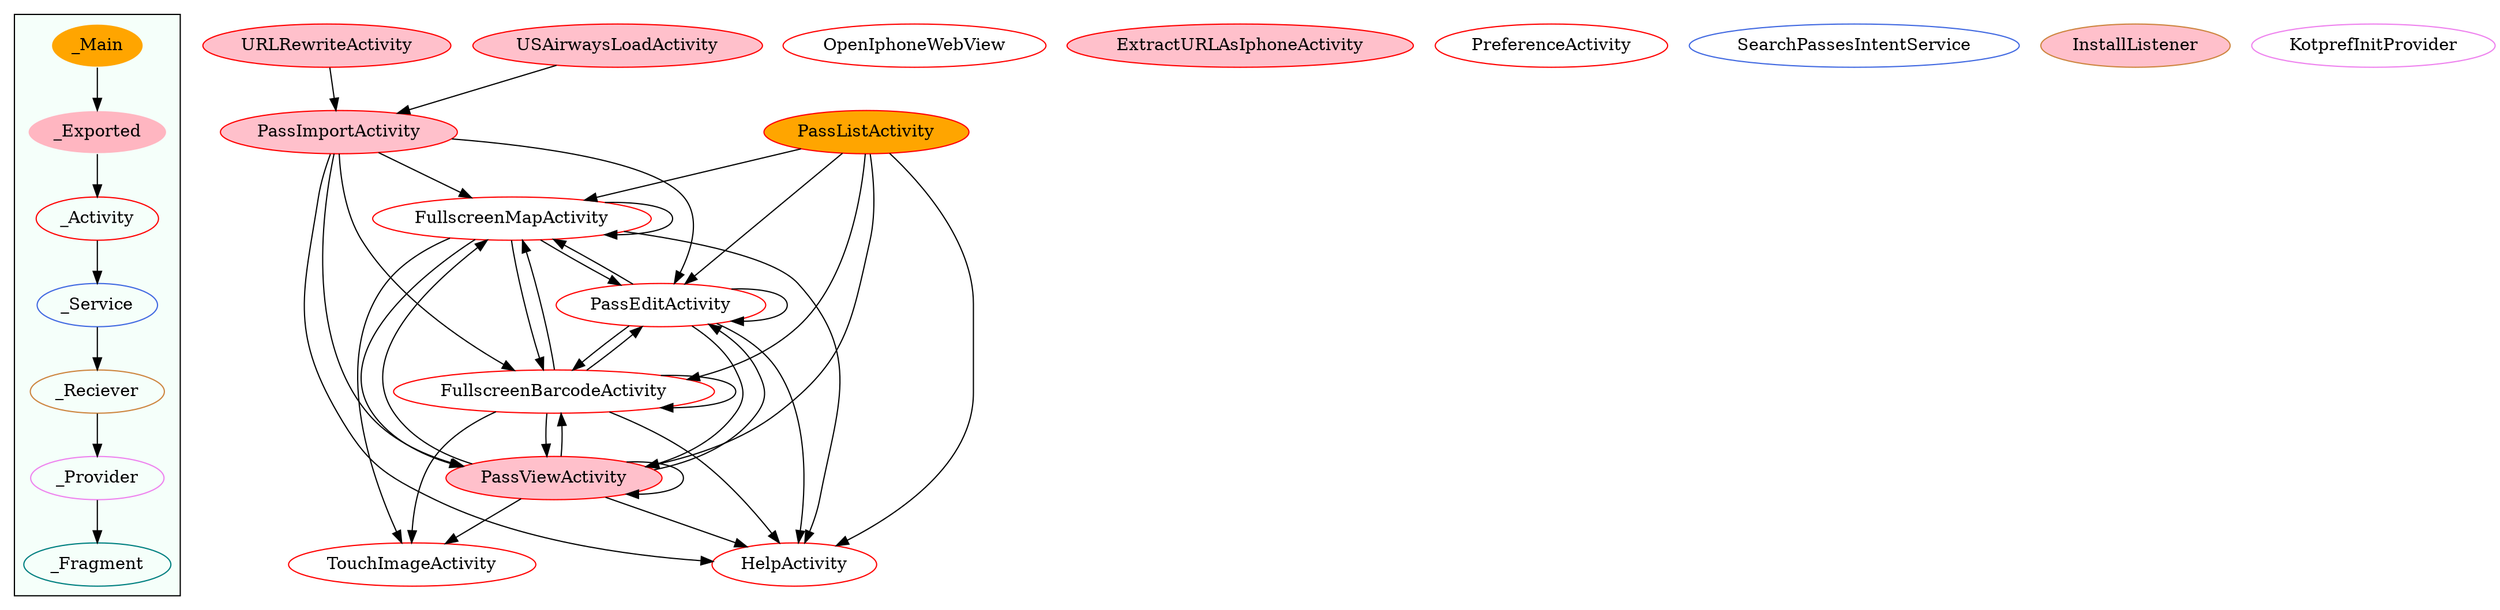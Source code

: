 digraph G {
subgraph cluster_legend{ 
bgcolor=mintcream;
_Activity[color = red];
_Service[color = royalblue];
_Provider[color = violet];
_Reciever[color = peru];
_Fragment[color = teal];
_Main[style=filled, fillcolor=orange, color = mintcream];
_Exported[style=filled, fillcolor=lightpink, color = mintcream];
_Main -> _Exported -> _Activity -> _Service -> _Reciever -> _Provider -> _Fragment; 
}
FullscreenMapActivity[color = red];
PassEditActivity[color = red];
HelpActivity[color = red];
TouchImageActivity[color = red];
OpenIphoneWebView[color = red];
URLRewriteActivity[style=filled, fillcolor=pink, color = red];
ExtractURLAsIphoneActivity[style=filled, fillcolor=pink, color = red];
USAirwaysLoadActivity[style=filled, fillcolor=pink, color = red];
PreferenceActivity[color = red];
PassViewActivity[style=filled, fillcolor=pink, color = red];
PassListActivity[style=filled, fillcolor=orange, color = red];
FullscreenBarcodeActivity[color = red];
PassImportActivity[style=filled, fillcolor=pink, color = red];
SearchPassesIntentService[color = royalblue];
InstallListener[style=filled, fillcolor=pink, color = peru];
KotprefInitProvider[color = violet];
FullscreenMapActivity->FullscreenBarcodeActivity;
FullscreenMapActivity->PassViewActivity;
FullscreenMapActivity->HelpActivity;
FullscreenMapActivity->TouchImageActivity;
FullscreenMapActivity->PassEditActivity;
FullscreenMapActivity->FullscreenMapActivity;
URLRewriteActivity->PassImportActivity;
USAirwaysLoadActivity->PassImportActivity;
PassEditActivity->HelpActivity;
PassEditActivity->FullscreenBarcodeActivity;
PassEditActivity->PassEditActivity;
PassEditActivity->PassViewActivity;
PassEditActivity->FullscreenMapActivity;
PassViewActivity->TouchImageActivity;
PassViewActivity->PassViewActivity;
PassViewActivity->PassEditActivity;
PassViewActivity->FullscreenMapActivity;
PassViewActivity->FullscreenBarcodeActivity;
PassViewActivity->HelpActivity;
FullscreenBarcodeActivity->TouchImageActivity;
FullscreenBarcodeActivity->PassViewActivity;
FullscreenBarcodeActivity->FullscreenBarcodeActivity;
FullscreenBarcodeActivity->HelpActivity;
FullscreenBarcodeActivity->FullscreenMapActivity;
FullscreenBarcodeActivity->PassEditActivity;
PassListActivity->PassViewActivity;
PassListActivity->FullscreenMapActivity;
PassListActivity->PassEditActivity;
PassListActivity->FullscreenBarcodeActivity;
PassListActivity->HelpActivity;
PassImportActivity->FullscreenMapActivity;
PassImportActivity->PassEditActivity;
PassImportActivity->PassViewActivity;
PassImportActivity->HelpActivity;
PassImportActivity->FullscreenBarcodeActivity;
}
